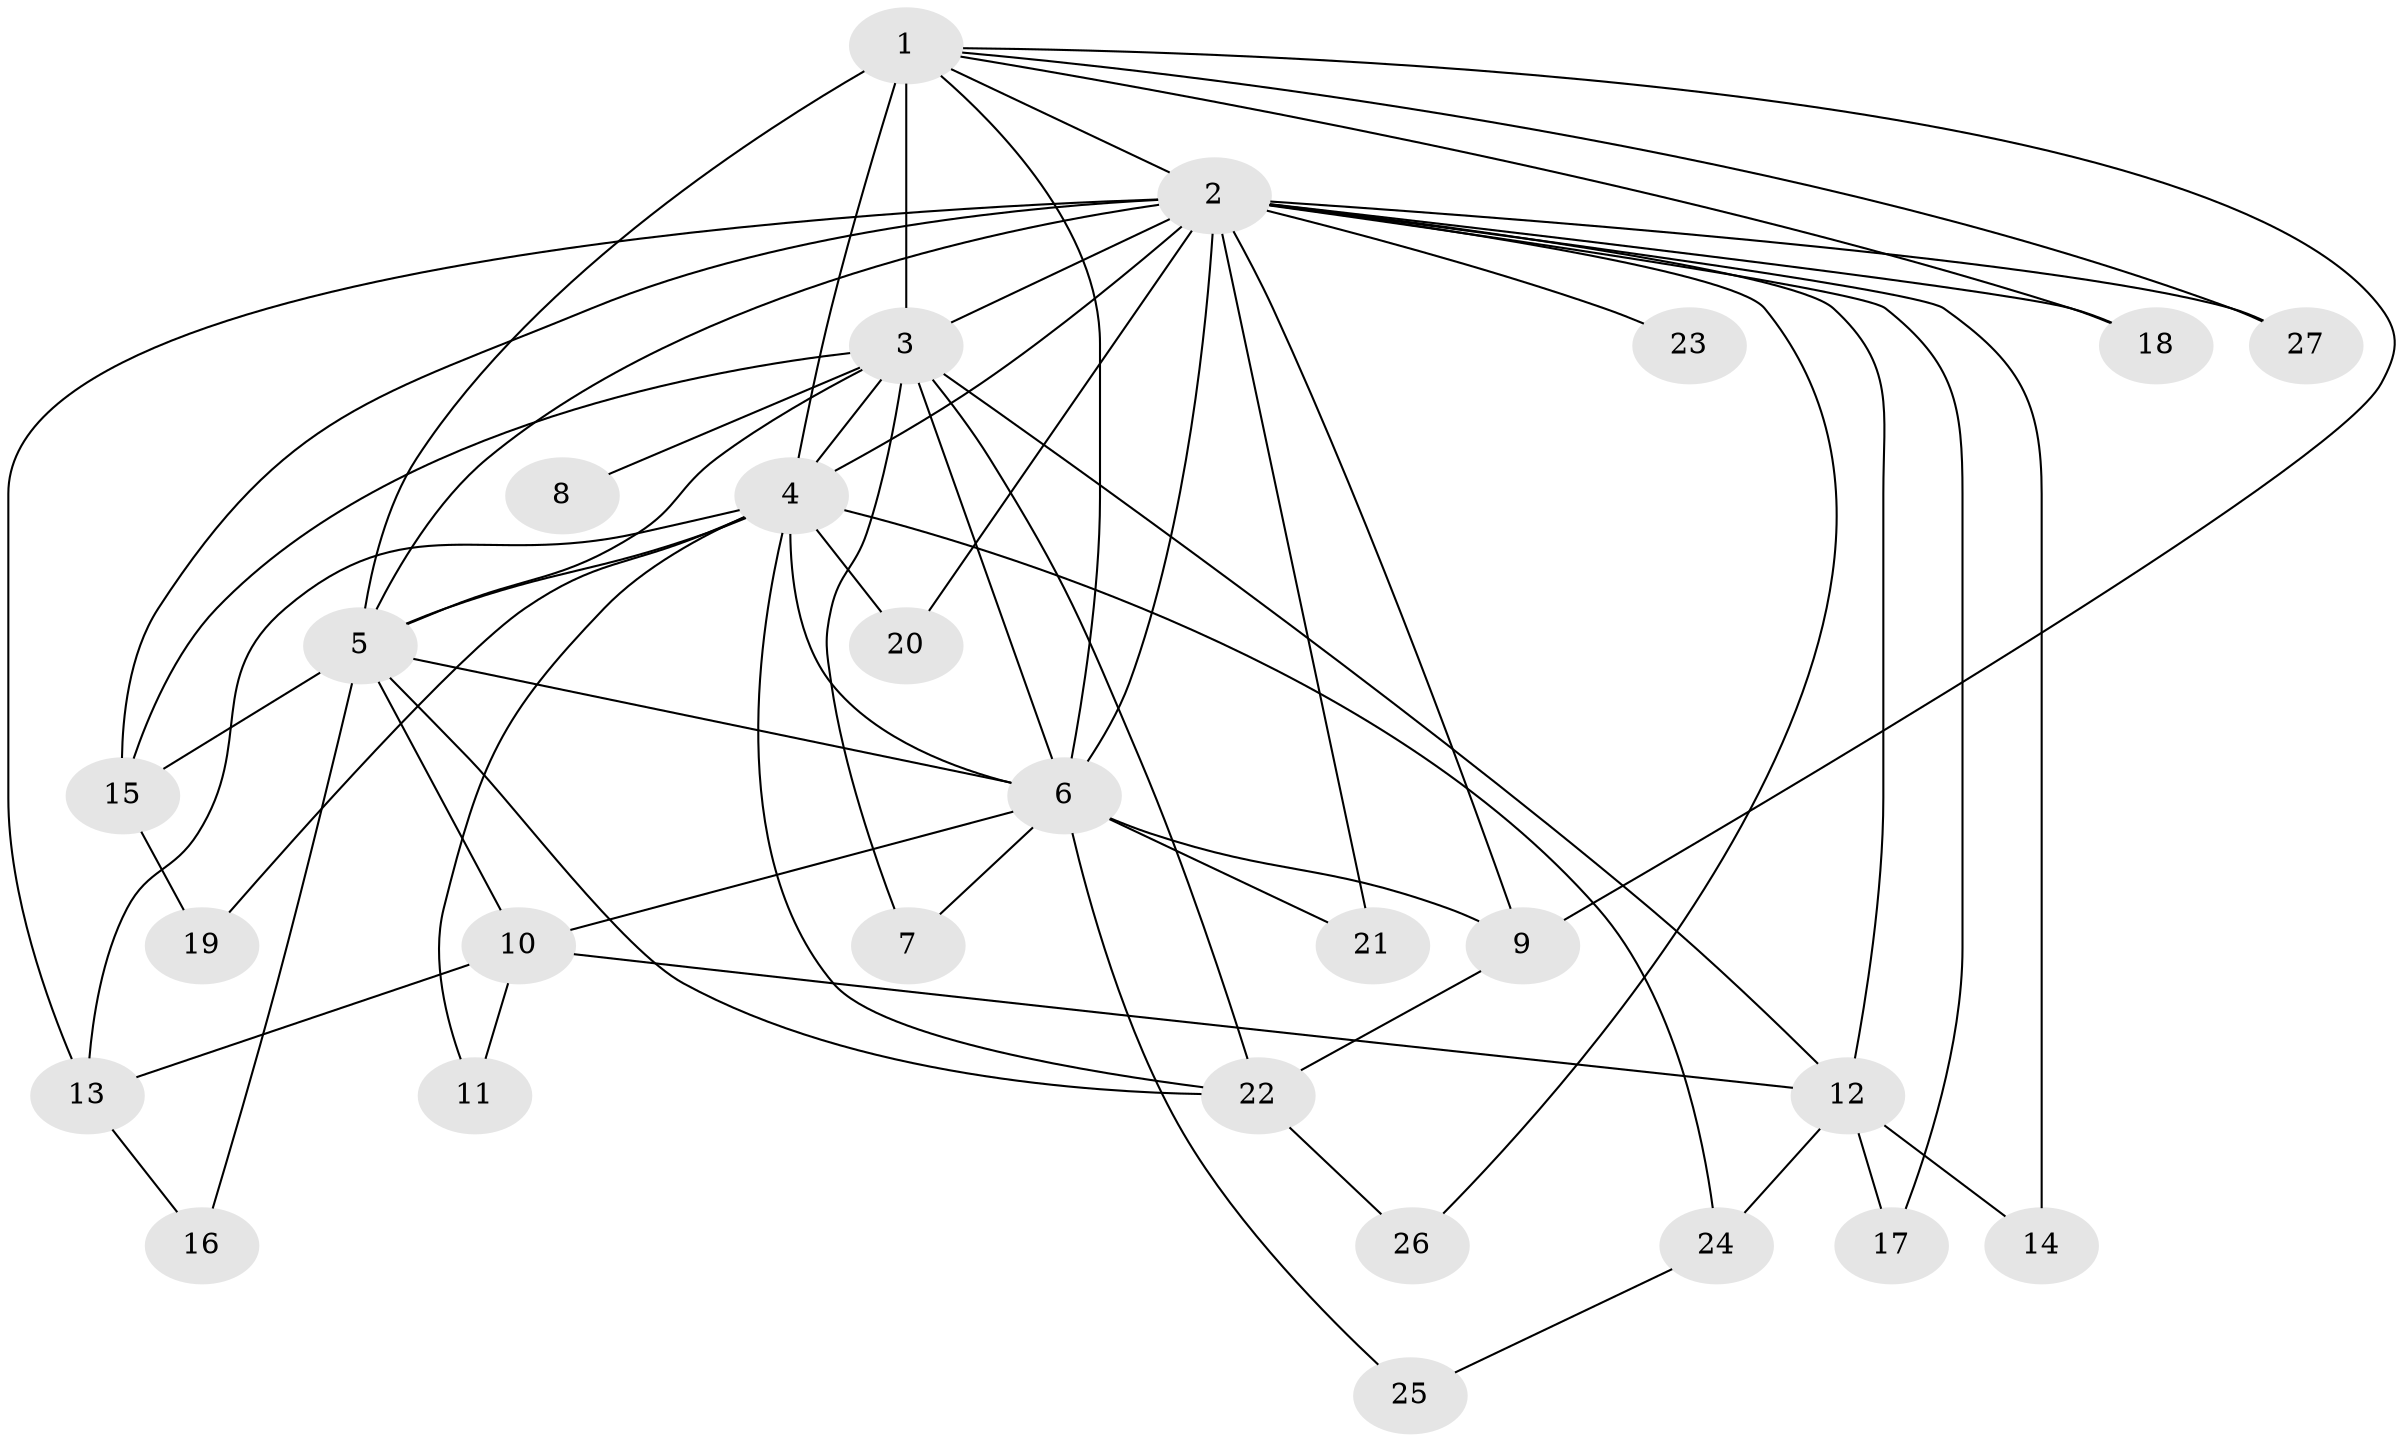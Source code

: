 // original degree distribution, {12: 0.018867924528301886, 16: 0.05660377358490566, 11: 0.05660377358490566, 18: 0.03773584905660377, 14: 0.018867924528301886, 2: 0.49056603773584906, 4: 0.07547169811320754, 5: 0.11320754716981132, 3: 0.1320754716981132}
// Generated by graph-tools (version 1.1) at 2025/34/03/09/25 02:34:39]
// undirected, 27 vertices, 61 edges
graph export_dot {
graph [start="1"]
  node [color=gray90,style=filled];
  1;
  2;
  3;
  4;
  5;
  6;
  7;
  8;
  9;
  10;
  11;
  12;
  13;
  14;
  15;
  16;
  17;
  18;
  19;
  20;
  21;
  22;
  23;
  24;
  25;
  26;
  27;
  1 -- 2 [weight=4.0];
  1 -- 3 [weight=4.0];
  1 -- 4 [weight=2.0];
  1 -- 5 [weight=4.0];
  1 -- 6 [weight=2.0];
  1 -- 9 [weight=1.0];
  1 -- 18 [weight=1.0];
  1 -- 27 [weight=1.0];
  2 -- 3 [weight=4.0];
  2 -- 4 [weight=2.0];
  2 -- 5 [weight=7.0];
  2 -- 6 [weight=3.0];
  2 -- 9 [weight=1.0];
  2 -- 12 [weight=3.0];
  2 -- 13 [weight=2.0];
  2 -- 14 [weight=1.0];
  2 -- 15 [weight=1.0];
  2 -- 17 [weight=2.0];
  2 -- 18 [weight=1.0];
  2 -- 20 [weight=1.0];
  2 -- 21 [weight=1.0];
  2 -- 23 [weight=2.0];
  2 -- 26 [weight=1.0];
  2 -- 27 [weight=1.0];
  3 -- 4 [weight=3.0];
  3 -- 5 [weight=4.0];
  3 -- 6 [weight=2.0];
  3 -- 7 [weight=1.0];
  3 -- 8 [weight=1.0];
  3 -- 12 [weight=1.0];
  3 -- 15 [weight=1.0];
  3 -- 22 [weight=1.0];
  4 -- 5 [weight=2.0];
  4 -- 6 [weight=1.0];
  4 -- 11 [weight=1.0];
  4 -- 13 [weight=1.0];
  4 -- 19 [weight=1.0];
  4 -- 20 [weight=1.0];
  4 -- 22 [weight=1.0];
  4 -- 24 [weight=1.0];
  5 -- 6 [weight=3.0];
  5 -- 10 [weight=1.0];
  5 -- 15 [weight=2.0];
  5 -- 16 [weight=1.0];
  5 -- 22 [weight=1.0];
  6 -- 7 [weight=1.0];
  6 -- 9 [weight=3.0];
  6 -- 10 [weight=1.0];
  6 -- 21 [weight=1.0];
  6 -- 25 [weight=1.0];
  9 -- 22 [weight=1.0];
  10 -- 11 [weight=1.0];
  10 -- 12 [weight=1.0];
  10 -- 13 [weight=1.0];
  12 -- 14 [weight=1.0];
  12 -- 17 [weight=1.0];
  12 -- 24 [weight=1.0];
  13 -- 16 [weight=1.0];
  15 -- 19 [weight=1.0];
  22 -- 26 [weight=1.0];
  24 -- 25 [weight=1.0];
}
